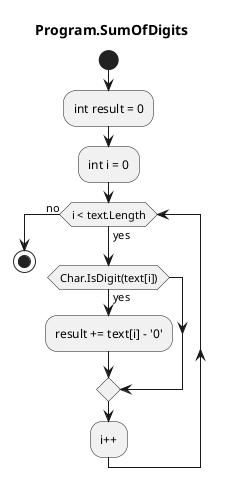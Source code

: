 @startuml Program.SumOfDigits
title Program.SumOfDigits
start
:int result = 0;
:int i = 0;
while (i < text.Length) is (yes)
    if (Char.IsDigit(text[i])) then (yes)
        :result += text[i] - '0';
    endif
:i++;
endwhile (no)
stop
@enduml
